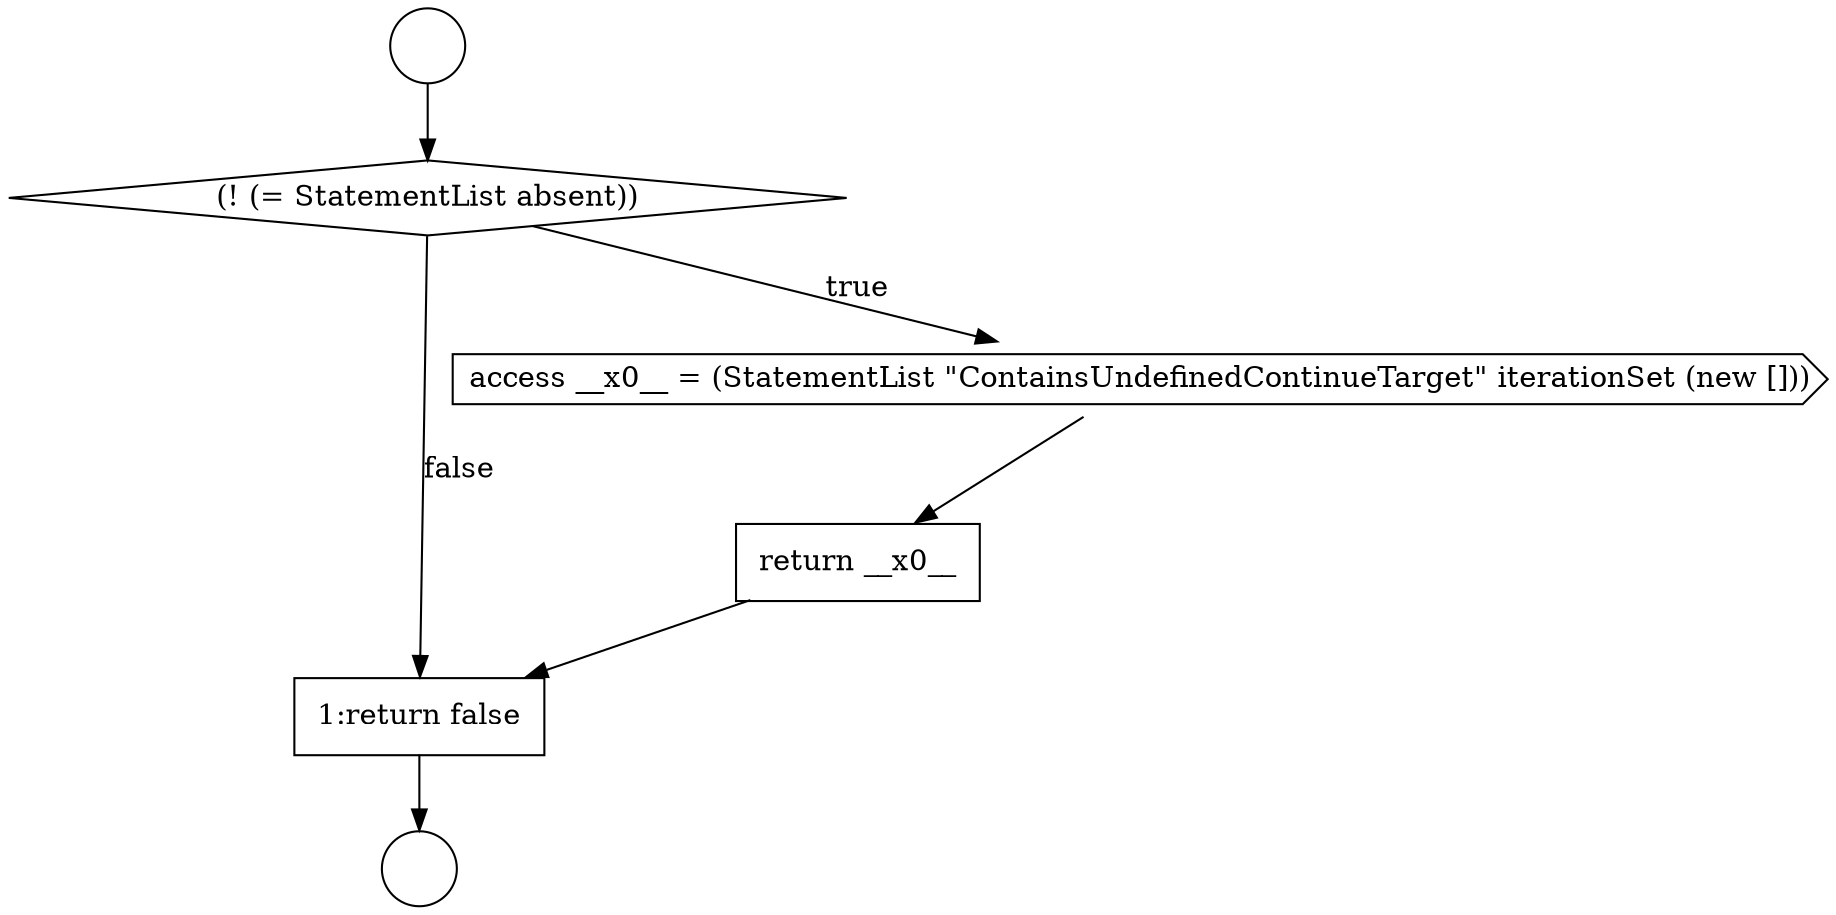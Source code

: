 digraph {
  node7349 [shape=circle label=" " color="black" fillcolor="white" style=filled]
  node7353 [shape=none, margin=0, label=<<font color="black">
    <table border="0" cellborder="1" cellspacing="0" cellpadding="10">
      <tr><td align="left">1:return false</td></tr>
    </table>
  </font>> color="black" fillcolor="white" style=filled]
  node7350 [shape=diamond, label=<<font color="black">(! (= StatementList absent))</font>> color="black" fillcolor="white" style=filled]
  node7351 [shape=cds, label=<<font color="black">access __x0__ = (StatementList &quot;ContainsUndefinedContinueTarget&quot; iterationSet (new []))</font>> color="black" fillcolor="white" style=filled]
  node7348 [shape=circle label=" " color="black" fillcolor="white" style=filled]
  node7352 [shape=none, margin=0, label=<<font color="black">
    <table border="0" cellborder="1" cellspacing="0" cellpadding="10">
      <tr><td align="left">return __x0__</td></tr>
    </table>
  </font>> color="black" fillcolor="white" style=filled]
  node7352 -> node7353 [ color="black"]
  node7350 -> node7351 [label=<<font color="black">true</font>> color="black"]
  node7350 -> node7353 [label=<<font color="black">false</font>> color="black"]
  node7351 -> node7352 [ color="black"]
  node7353 -> node7349 [ color="black"]
  node7348 -> node7350 [ color="black"]
}
